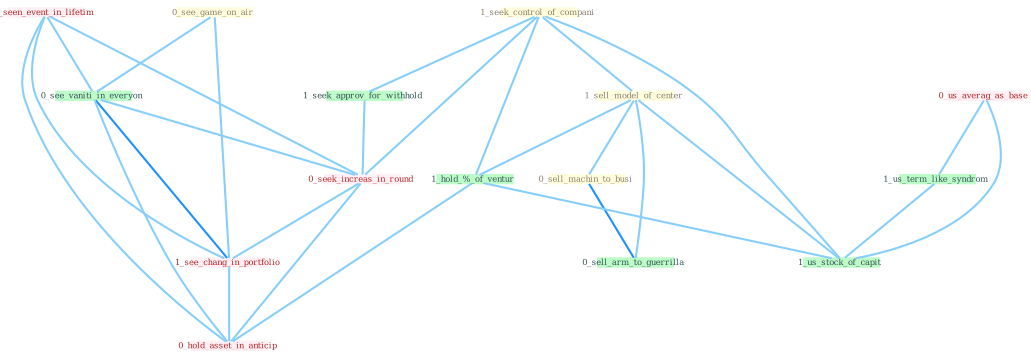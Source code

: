 Graph G{ 
    node
    [shape=polygon,style=filled,width=.5,height=.06,color="#BDFCC9",fixedsize=true,fontsize=4,
    fontcolor="#2f4f4f"];
    {node
    [color="#ffffe0", fontcolor="#8b7d6b"] "1_seek_control_of_compani " "0_see_game_on_air " "1_sell_model_of_center " "0_sell_machin_to_busi "}
{node [color="#fff0f5", fontcolor="#b22222"] "0_seen_event_in_lifetim " "0_us_averag_as_base " "0_seek_increas_in_round " "1_see_chang_in_portfolio " "0_hold_asset_in_anticip "}
edge [color="#B0E2FF"];

	"1_seek_control_of_compani " -- "1_sell_model_of_center " [w="1", color="#87cefa" ];
	"1_seek_control_of_compani " -- "1_seek_approv_for_withhold " [w="1", color="#87cefa" ];
	"1_seek_control_of_compani " -- "1_hold_%_of_ventur " [w="1", color="#87cefa" ];
	"1_seek_control_of_compani " -- "0_seek_increas_in_round " [w="1", color="#87cefa" ];
	"1_seek_control_of_compani " -- "1_us_stock_of_capit " [w="1", color="#87cefa" ];
	"0_see_game_on_air " -- "0_see_vaniti_in_everyon " [w="1", color="#87cefa" ];
	"0_see_game_on_air " -- "1_see_chang_in_portfolio " [w="1", color="#87cefa" ];
	"1_sell_model_of_center " -- "0_sell_machin_to_busi " [w="1", color="#87cefa" ];
	"1_sell_model_of_center " -- "1_hold_%_of_ventur " [w="1", color="#87cefa" ];
	"1_sell_model_of_center " -- "0_sell_arm_to_guerrilla " [w="1", color="#87cefa" ];
	"1_sell_model_of_center " -- "1_us_stock_of_capit " [w="1", color="#87cefa" ];
	"0_sell_machin_to_busi " -- "0_sell_arm_to_guerrilla " [w="2", color="#1e90ff" , len=0.8];
	"0_seen_event_in_lifetim " -- "0_see_vaniti_in_everyon " [w="1", color="#87cefa" ];
	"0_seen_event_in_lifetim " -- "0_seek_increas_in_round " [w="1", color="#87cefa" ];
	"0_seen_event_in_lifetim " -- "1_see_chang_in_portfolio " [w="1", color="#87cefa" ];
	"0_seen_event_in_lifetim " -- "0_hold_asset_in_anticip " [w="1", color="#87cefa" ];
	"0_us_averag_as_base " -- "1_us_term_like_syndrom " [w="1", color="#87cefa" ];
	"0_us_averag_as_base " -- "1_us_stock_of_capit " [w="1", color="#87cefa" ];
	"1_us_term_like_syndrom " -- "1_us_stock_of_capit " [w="1", color="#87cefa" ];
	"1_seek_approv_for_withhold " -- "0_seek_increas_in_round " [w="1", color="#87cefa" ];
	"1_hold_%_of_ventur " -- "1_us_stock_of_capit " [w="1", color="#87cefa" ];
	"1_hold_%_of_ventur " -- "0_hold_asset_in_anticip " [w="1", color="#87cefa" ];
	"0_see_vaniti_in_everyon " -- "0_seek_increas_in_round " [w="1", color="#87cefa" ];
	"0_see_vaniti_in_everyon " -- "1_see_chang_in_portfolio " [w="2", color="#1e90ff" , len=0.8];
	"0_see_vaniti_in_everyon " -- "0_hold_asset_in_anticip " [w="1", color="#87cefa" ];
	"0_seek_increas_in_round " -- "1_see_chang_in_portfolio " [w="1", color="#87cefa" ];
	"0_seek_increas_in_round " -- "0_hold_asset_in_anticip " [w="1", color="#87cefa" ];
	"1_see_chang_in_portfolio " -- "0_hold_asset_in_anticip " [w="1", color="#87cefa" ];
}
